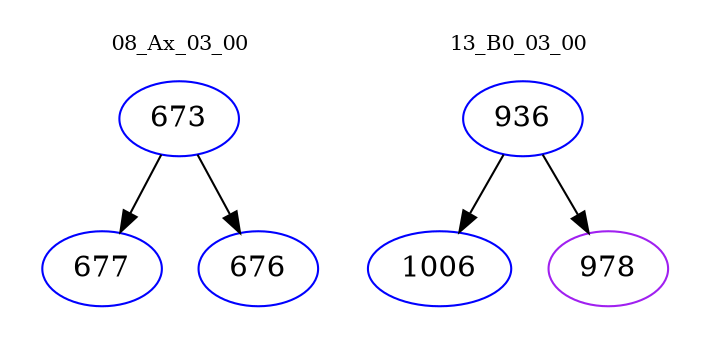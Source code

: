 digraph{
subgraph cluster_0 {
color = white
label = "08_Ax_03_00";
fontsize=10;
T0_673 [label="673", color="blue"]
T0_673 -> T0_677 [color="black"]
T0_677 [label="677", color="blue"]
T0_673 -> T0_676 [color="black"]
T0_676 [label="676", color="blue"]
}
subgraph cluster_1 {
color = white
label = "13_B0_03_00";
fontsize=10;
T1_936 [label="936", color="blue"]
T1_936 -> T1_1006 [color="black"]
T1_1006 [label="1006", color="blue"]
T1_936 -> T1_978 [color="black"]
T1_978 [label="978", color="purple"]
}
}
